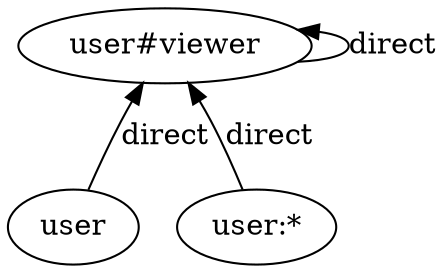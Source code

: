 digraph {
graph [
rankdir=BT
];

// Node definitions.
0 [label=user];
1 [label="user#viewer"];
2 [label="user:*"];

// Edge definitions.
0 -> 1 [label=direct];
1 -> 1 [label=direct];
2 -> 1 [label=direct];
}